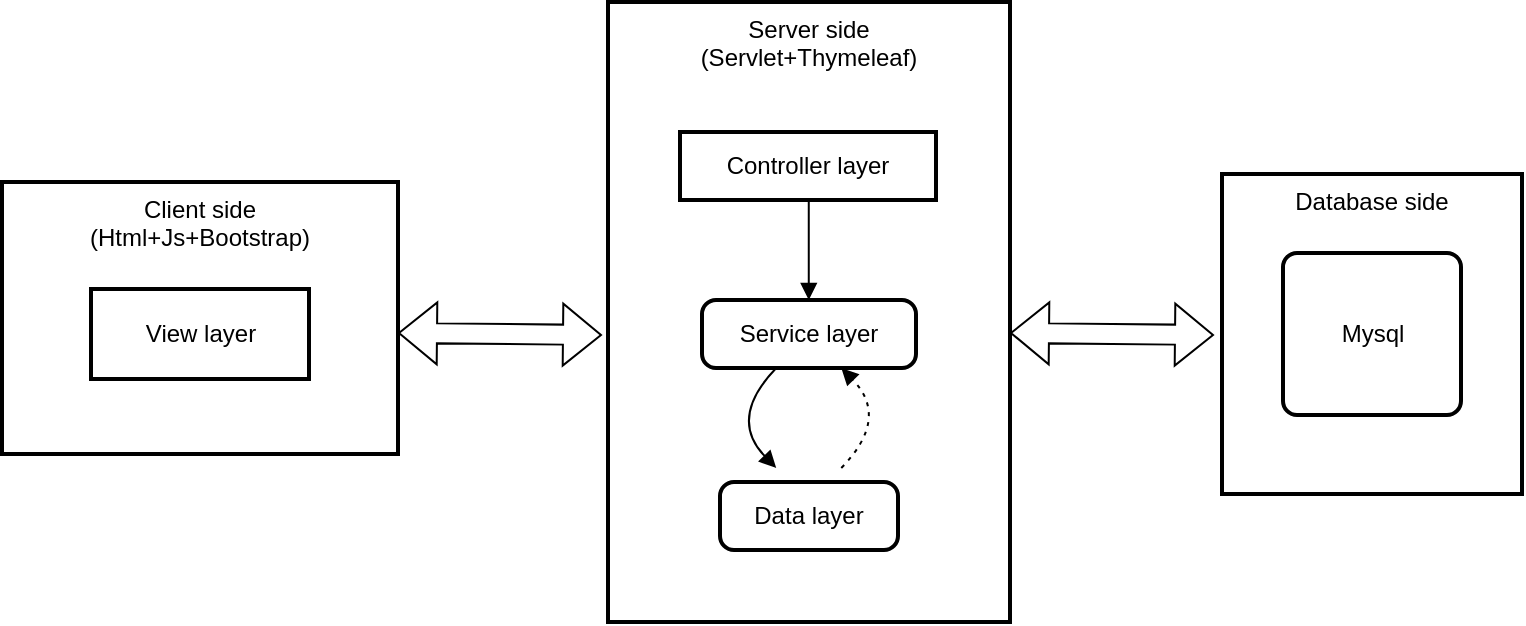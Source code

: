 <mxfile version="24.5.2" type="github">
  <diagram name="Page-1" id="HPQxDtcRFGuKZIN4-sWj">
    <mxGraphModel dx="2284" dy="671" grid="1" gridSize="10" guides="1" tooltips="1" connect="1" arrows="1" fold="1" page="1" pageScale="1" pageWidth="850" pageHeight="1100" math="0" shadow="0">
      <root>
        <mxCell id="0" />
        <mxCell id="1" parent="0" />
        <mxCell id="2" value="Server side&#xa;(Servlet+Thymeleaf)" style="whiteSpace=wrap;strokeWidth=2;verticalAlign=top;" parent="1" vertex="1">
          <mxGeometry x="-527" y="90" width="201" height="310" as="geometry" />
        </mxCell>
        <mxCell id="3" value="Service layer" style="rounded=1;absoluteArcSize=1;arcSize=14;whiteSpace=wrap;strokeWidth=2;" parent="1" vertex="1">
          <mxGeometry x="-480" y="239" width="107" height="34" as="geometry" />
        </mxCell>
        <mxCell id="4" value="Controller layer" style="whiteSpace=wrap;strokeWidth=2;" parent="1" vertex="1">
          <mxGeometry x="-491" y="155" width="128" height="34" as="geometry" />
        </mxCell>
        <mxCell id="6" value="Data layer" style="rounded=1;absoluteArcSize=1;arcSize=14;whiteSpace=wrap;strokeWidth=2;" parent="1" vertex="1">
          <mxGeometry x="-471" y="330" width="89" height="34" as="geometry" />
        </mxCell>
        <mxCell id="lbI1FOwis0UeFXbIT6ob-22" style="edgeStyle=none;rounded=0;orthogonalLoop=1;jettySize=auto;html=1;exitX=1;exitY=0.25;exitDx=0;exitDy=0;strokeColor=default;shape=flexArrow;endArrow=block;endFill=0;startArrow=block;" edge="1" parent="1">
          <mxGeometry relative="1" as="geometry">
            <mxPoint x="-530" y="256.5" as="targetPoint" />
            <mxPoint x="-632" y="255.5" as="sourcePoint" />
          </mxGeometry>
        </mxCell>
        <mxCell id="7" value="Client side&#xa;(Html+Js+Bootstrap)&#xa;" style="whiteSpace=wrap;strokeWidth=2;verticalAlign=top;" parent="1" vertex="1">
          <mxGeometry x="-830" y="180" width="198" height="136" as="geometry" />
        </mxCell>
        <mxCell id="9" value="View layer" style="whiteSpace=wrap;strokeWidth=2;" parent="1" vertex="1">
          <mxGeometry x="-785.5" y="233.5" width="109" height="45" as="geometry" />
        </mxCell>
        <mxCell id="13" value="" style="curved=1;startArrow=none;endArrow=block;exitX=0.503;exitY=1;entryX=0.499;entryY=0;" parent="1" source="4" target="3" edge="1">
          <mxGeometry relative="1" as="geometry">
            <Array as="points" />
          </mxGeometry>
        </mxCell>
        <mxCell id="14" value="" style="curved=1;startArrow=none;endArrow=block;exitX=0.347;exitY=1;entryX=0.375;entryY=0;" parent="1" source="3" edge="1">
          <mxGeometry relative="1" as="geometry">
            <Array as="points">
              <mxPoint x="-467" y="298" />
            </Array>
            <mxPoint x="-442.891" y="323" as="targetPoint" />
          </mxGeometry>
        </mxCell>
        <mxCell id="17" value="" style="curved=1;dashed=1;dashPattern=2 3;startArrow=none;endArrow=block;exitX=0.623;exitY=0;entryX=0.651;entryY=1;" parent="1" target="3" edge="1">
          <mxGeometry relative="1" as="geometry">
            <Array as="points">
              <mxPoint x="-386" y="298" />
            </Array>
            <mxPoint x="-410.359" y="323" as="sourcePoint" />
          </mxGeometry>
        </mxCell>
        <mxCell id="lbI1FOwis0UeFXbIT6ob-20" value="Database side" style="whiteSpace=wrap;strokeWidth=2;verticalAlign=top;" vertex="1" parent="1">
          <mxGeometry x="-220" y="176" width="150" height="160" as="geometry" />
        </mxCell>
        <mxCell id="lbI1FOwis0UeFXbIT6ob-21" value="Mysql" style="rounded=1;absoluteArcSize=1;arcSize=14;whiteSpace=wrap;strokeWidth=2;" vertex="1" parent="1">
          <mxGeometry x="-189.5" y="215.5" width="89" height="81" as="geometry" />
        </mxCell>
        <mxCell id="lbI1FOwis0UeFXbIT6ob-24" style="edgeStyle=none;rounded=0;orthogonalLoop=1;jettySize=auto;html=1;exitX=1;exitY=0.25;exitDx=0;exitDy=0;strokeColor=default;shape=flexArrow;endArrow=block;endFill=0;startArrow=block;" edge="1" parent="1">
          <mxGeometry relative="1" as="geometry">
            <mxPoint x="-224" y="256.5" as="targetPoint" />
            <mxPoint x="-326" y="255.5" as="sourcePoint" />
          </mxGeometry>
        </mxCell>
      </root>
    </mxGraphModel>
  </diagram>
</mxfile>
